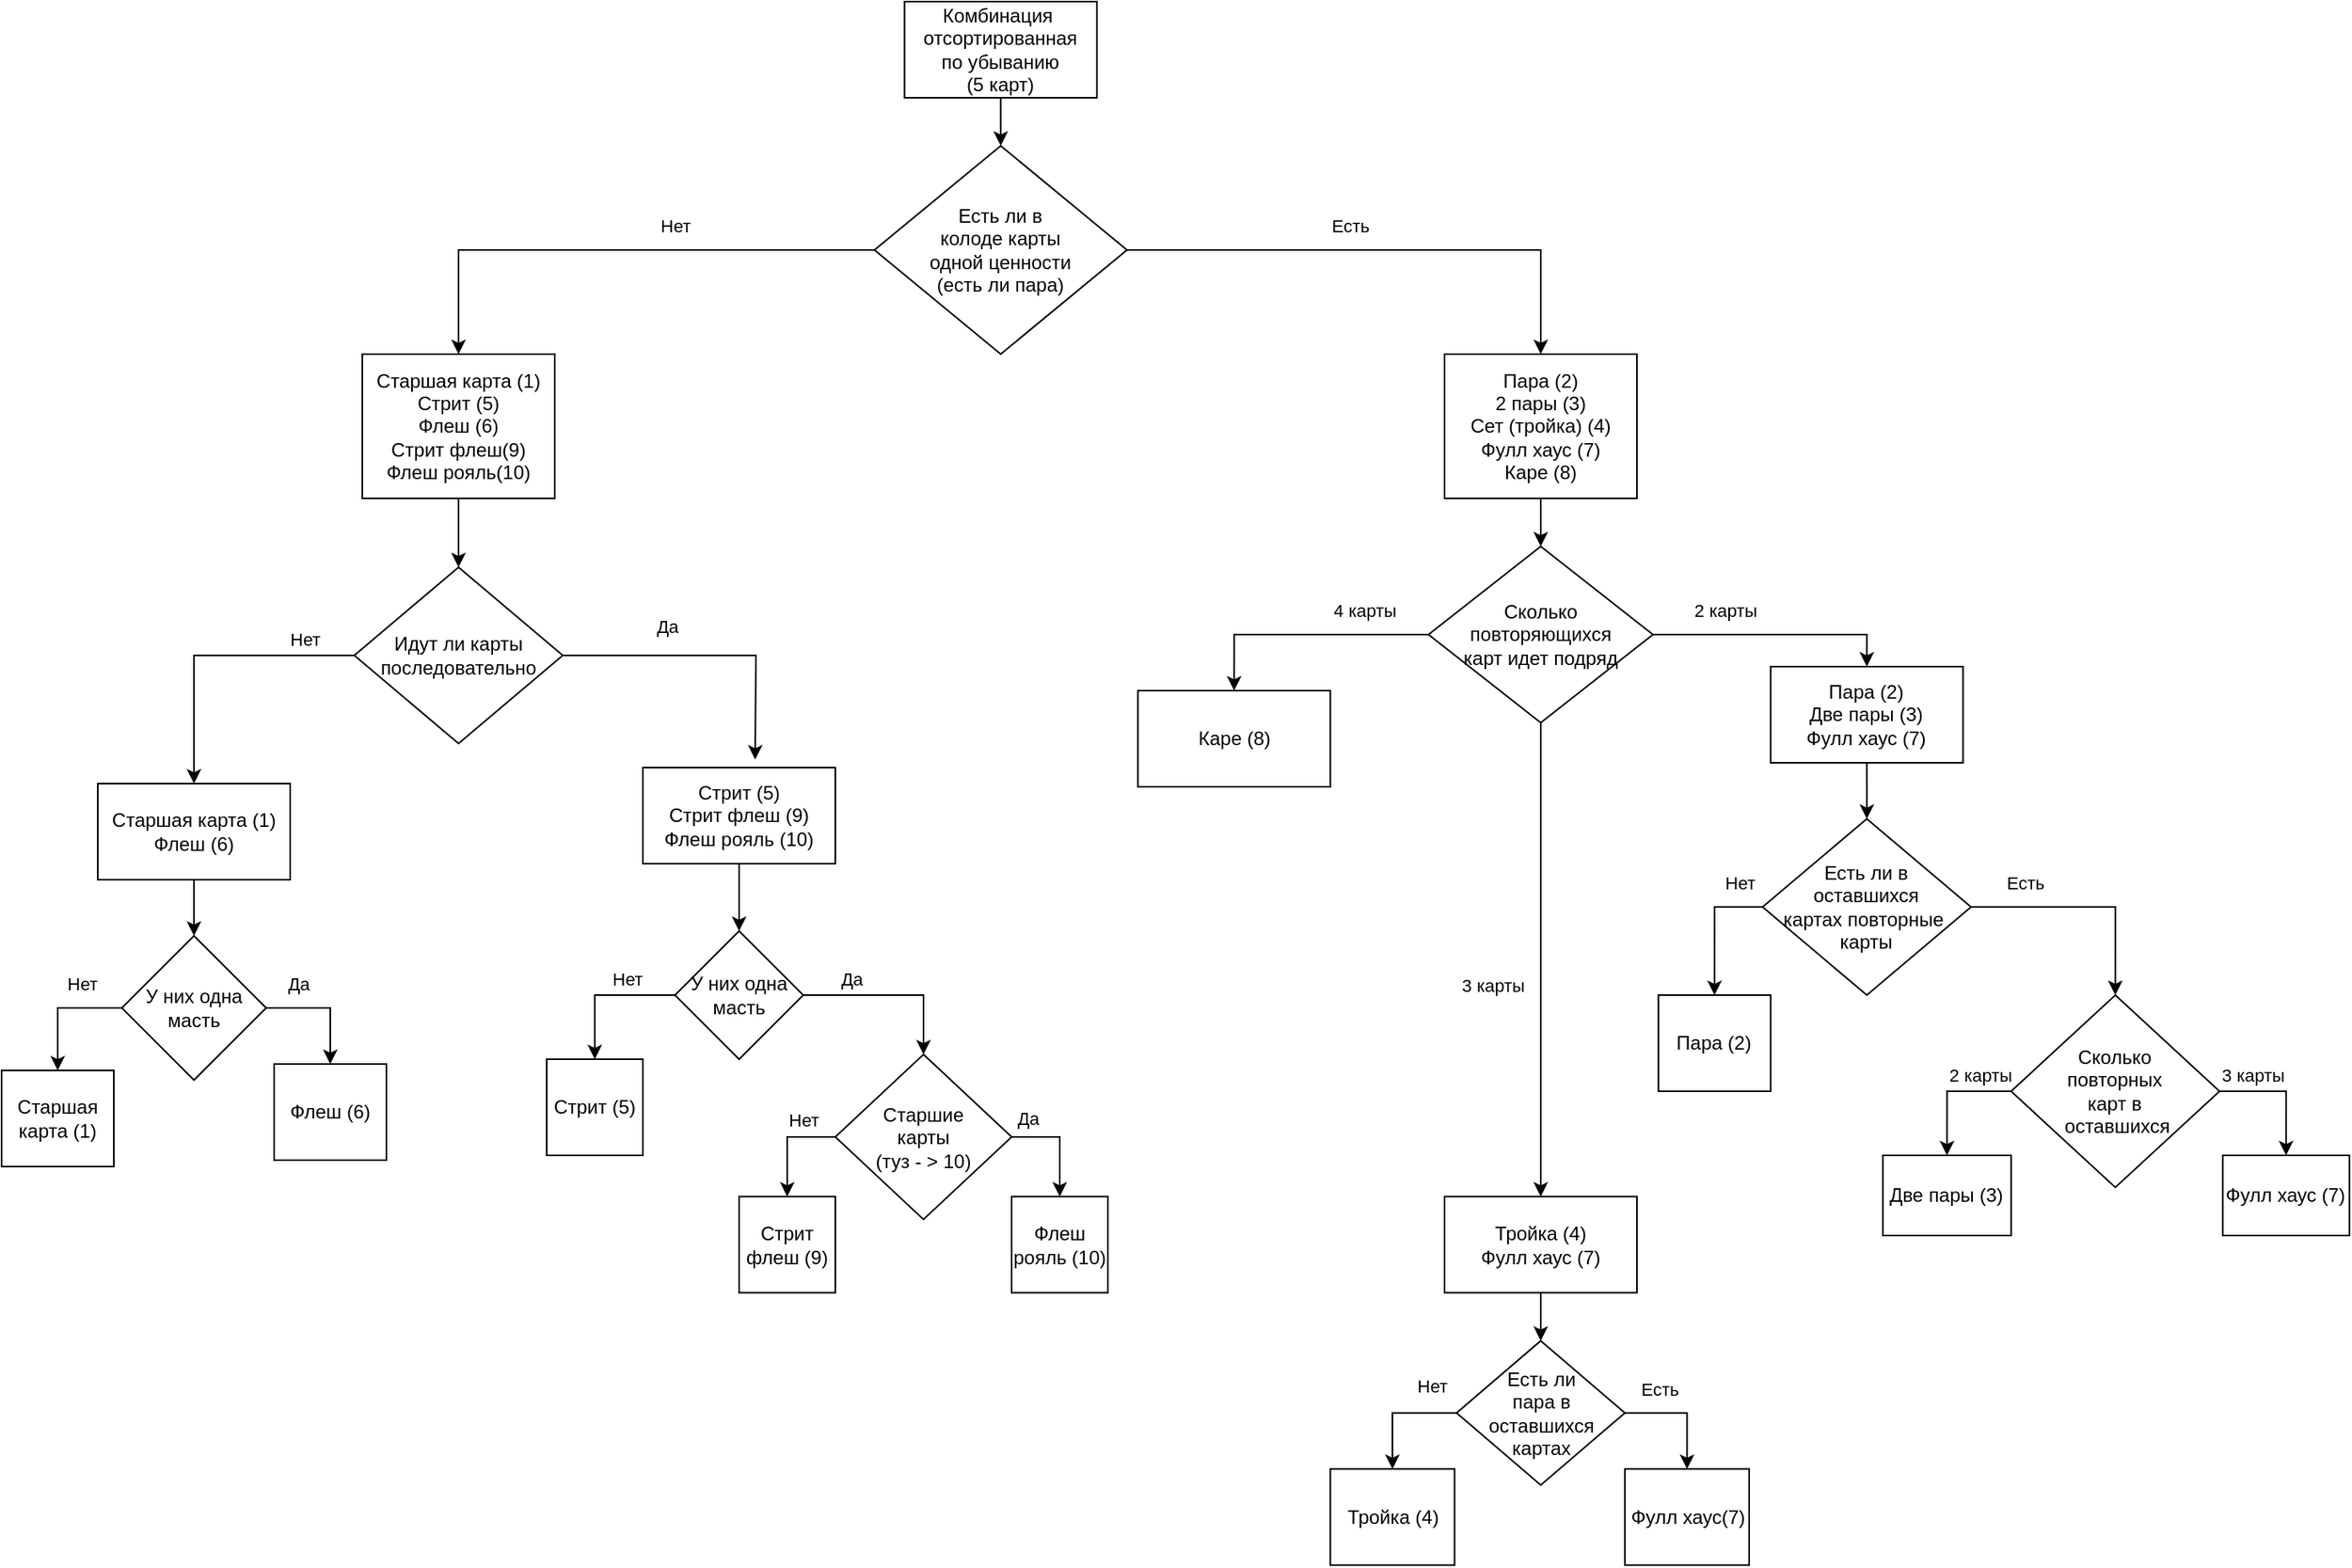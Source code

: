 <mxfile version="14.8.5" type="device"><diagram id="HZwq8pJa4uggBZ0EoGLZ" name="Page-1"><mxGraphModel dx="1692" dy="456" grid="1" gridSize="10" guides="1" tooltips="1" connect="1" arrows="1" fold="1" page="1" pageScale="1" pageWidth="827" pageHeight="1169" math="0" shadow="0"><root><mxCell id="0"/><mxCell id="1" parent="0"/><mxCell id="c32_HRSNedlrFWzu5OSc-4" style="edgeStyle=orthogonalEdgeStyle;rounded=0;orthogonalLoop=1;jettySize=auto;html=1;exitX=0.5;exitY=1;exitDx=0;exitDy=0;entryX=0.5;entryY=0;entryDx=0;entryDy=0;" parent="1" source="c32_HRSNedlrFWzu5OSc-2" target="c32_HRSNedlrFWzu5OSc-3" edge="1"><mxGeometry relative="1" as="geometry"/></mxCell><mxCell id="c32_HRSNedlrFWzu5OSc-2" value="Комбинация&amp;nbsp;&lt;br&gt;отсортированная&lt;br&gt;по убыванию&lt;br&gt;(5 карт)" style="rounded=0;whiteSpace=wrap;html=1;" parent="1" vertex="1"><mxGeometry x="193.18" y="100" width="120" height="60" as="geometry"/></mxCell><mxCell id="c32_HRSNedlrFWzu5OSc-7" style="edgeStyle=orthogonalEdgeStyle;rounded=0;orthogonalLoop=1;jettySize=auto;html=1;exitX=0;exitY=0.5;exitDx=0;exitDy=0;entryX=0.5;entryY=0;entryDx=0;entryDy=0;" parent="1" source="c32_HRSNedlrFWzu5OSc-3" target="c32_HRSNedlrFWzu5OSc-6" edge="1"><mxGeometry relative="1" as="geometry"><mxPoint x="191.25" y="278" as="sourcePoint"/></mxGeometry></mxCell><mxCell id="c32_HRSNedlrFWzu5OSc-11" value="Нет" style="edgeLabel;html=1;align=center;verticalAlign=middle;resizable=0;points=[];" parent="c32_HRSNedlrFWzu5OSc-7" vertex="1" connectable="0"><mxGeometry x="-0.067" y="3" relative="1" as="geometry"><mxPoint x="27" y="-18" as="offset"/></mxGeometry></mxCell><mxCell id="c32_HRSNedlrFWzu5OSc-8" style="edgeStyle=orthogonalEdgeStyle;rounded=0;orthogonalLoop=1;jettySize=auto;html=1;entryX=0.5;entryY=0;entryDx=0;entryDy=0;" parent="1" source="c32_HRSNedlrFWzu5OSc-3" target="c32_HRSNedlrFWzu5OSc-5" edge="1"><mxGeometry relative="1" as="geometry"/></mxCell><mxCell id="c32_HRSNedlrFWzu5OSc-10" value="Есть" style="edgeLabel;html=1;align=center;verticalAlign=middle;resizable=0;points=[];" parent="c32_HRSNedlrFWzu5OSc-8" vertex="1" connectable="0"><mxGeometry x="-0.02" y="-2" relative="1" as="geometry"><mxPoint x="-20" y="-17" as="offset"/></mxGeometry></mxCell><mxCell id="c32_HRSNedlrFWzu5OSc-3" value="Есть ли в &lt;br&gt;колоде&amp;nbsp;карты &lt;br&gt;одной ценности&lt;br&gt;(есть ли пара)" style="rhombus;whiteSpace=wrap;html=1;" parent="1" vertex="1"><mxGeometry x="174.43" y="190" width="157.5" height="130" as="geometry"/></mxCell><mxCell id="c32_HRSNedlrFWzu5OSc-25" style="edgeStyle=orthogonalEdgeStyle;rounded=0;orthogonalLoop=1;jettySize=auto;html=1;exitX=0.5;exitY=1;exitDx=0;exitDy=0;" parent="1" source="c32_HRSNedlrFWzu5OSc-5" target="c32_HRSNedlrFWzu5OSc-14" edge="1"><mxGeometry relative="1" as="geometry"/></mxCell><mxCell id="c32_HRSNedlrFWzu5OSc-5" value="Пара (2)&lt;br&gt;2 пары (3)&lt;br&gt;Сет (тройка) (4)&lt;br&gt;Фулл хаус (7)&lt;br&gt;Каре (8)" style="rounded=0;whiteSpace=wrap;html=1;" parent="1" vertex="1"><mxGeometry x="530" y="320" width="120" height="90" as="geometry"/></mxCell><mxCell id="c32_HRSNedlrFWzu5OSc-58" style="edgeStyle=orthogonalEdgeStyle;rounded=0;orthogonalLoop=1;jettySize=auto;html=1;exitX=0.5;exitY=1;exitDx=0;exitDy=0;entryX=0.5;entryY=0;entryDx=0;entryDy=0;" parent="1" source="c32_HRSNedlrFWzu5OSc-6" target="c32_HRSNedlrFWzu5OSc-53" edge="1"><mxGeometry relative="1" as="geometry"/></mxCell><mxCell id="c32_HRSNedlrFWzu5OSc-6" value="Старшая карта (1)&lt;br&gt;Стрит (5)&lt;br&gt;Флеш (6)&lt;br&gt;Стрит флеш(9)&lt;br&gt;Флеш рояль(10)" style="rounded=0;whiteSpace=wrap;html=1;" parent="1" vertex="1"><mxGeometry x="-145" y="320" width="120" height="90" as="geometry"/></mxCell><mxCell id="c32_HRSNedlrFWzu5OSc-19" style="edgeStyle=orthogonalEdgeStyle;rounded=0;orthogonalLoop=1;jettySize=auto;html=1;exitX=1;exitY=0.5;exitDx=0;exitDy=0;entryX=0.5;entryY=0;entryDx=0;entryDy=0;" parent="1" source="c32_HRSNedlrFWzu5OSc-14" target="c32_HRSNedlrFWzu5OSc-16" edge="1"><mxGeometry relative="1" as="geometry"/></mxCell><mxCell id="c32_HRSNedlrFWzu5OSc-20" value="2 карты" style="edgeLabel;html=1;align=center;verticalAlign=middle;resizable=0;points=[];" parent="c32_HRSNedlrFWzu5OSc-19" vertex="1" connectable="0"><mxGeometry x="-0.139" relative="1" as="geometry"><mxPoint x="-21" y="-15" as="offset"/></mxGeometry></mxCell><mxCell id="c32_HRSNedlrFWzu5OSc-21" style="edgeStyle=orthogonalEdgeStyle;rounded=0;orthogonalLoop=1;jettySize=auto;html=1;exitX=0.5;exitY=1;exitDx=0;exitDy=0;entryX=0.5;entryY=0;entryDx=0;entryDy=0;" parent="1" source="c32_HRSNedlrFWzu5OSc-14" target="c32_HRSNedlrFWzu5OSc-17" edge="1"><mxGeometry relative="1" as="geometry"/></mxCell><mxCell id="c32_HRSNedlrFWzu5OSc-22" value="3 карты" style="edgeLabel;html=1;align=center;verticalAlign=middle;resizable=0;points=[];" parent="c32_HRSNedlrFWzu5OSc-21" vertex="1" connectable="0"><mxGeometry x="0.183" relative="1" as="geometry"><mxPoint x="-30" y="-11" as="offset"/></mxGeometry></mxCell><mxCell id="c32_HRSNedlrFWzu5OSc-23" style="edgeStyle=orthogonalEdgeStyle;rounded=0;orthogonalLoop=1;jettySize=auto;html=1;exitX=0;exitY=0.5;exitDx=0;exitDy=0;entryX=0.5;entryY=0;entryDx=0;entryDy=0;" parent="1" source="c32_HRSNedlrFWzu5OSc-14" target="c32_HRSNedlrFWzu5OSc-18" edge="1"><mxGeometry relative="1" as="geometry"/></mxCell><mxCell id="c32_HRSNedlrFWzu5OSc-24" value="4 карты" style="edgeLabel;html=1;align=center;verticalAlign=middle;resizable=0;points=[];" parent="c32_HRSNedlrFWzu5OSc-23" vertex="1" connectable="0"><mxGeometry x="-0.574" y="5" relative="1" as="geometry"><mxPoint x="-7" y="-20" as="offset"/></mxGeometry></mxCell><mxCell id="c32_HRSNedlrFWzu5OSc-14" value="Сколько &lt;br&gt;повторяющихся &lt;br&gt;карт идет подряд" style="rhombus;whiteSpace=wrap;html=1;" parent="1" vertex="1"><mxGeometry x="520" y="440" width="140" height="110" as="geometry"/></mxCell><mxCell id="c32_HRSNedlrFWzu5OSc-36" style="edgeStyle=orthogonalEdgeStyle;rounded=0;orthogonalLoop=1;jettySize=auto;html=1;exitX=0.5;exitY=1;exitDx=0;exitDy=0;" parent="1" source="c32_HRSNedlrFWzu5OSc-16" target="c32_HRSNedlrFWzu5OSc-35" edge="1"><mxGeometry relative="1" as="geometry"/></mxCell><mxCell id="c32_HRSNedlrFWzu5OSc-16" value="Пара (2)&lt;br&gt;Две пары (3)&lt;br&gt;Фулл хаус (7)" style="rounded=0;whiteSpace=wrap;html=1;" parent="1" vertex="1"><mxGeometry x="733.38" y="515" width="120" height="60" as="geometry"/></mxCell><mxCell id="c32_HRSNedlrFWzu5OSc-30" style="edgeStyle=orthogonalEdgeStyle;rounded=0;orthogonalLoop=1;jettySize=auto;html=1;exitX=0.5;exitY=1;exitDx=0;exitDy=0;" parent="1" source="c32_HRSNedlrFWzu5OSc-17" target="c32_HRSNedlrFWzu5OSc-27" edge="1"><mxGeometry relative="1" as="geometry"/></mxCell><mxCell id="c32_HRSNedlrFWzu5OSc-17" value="Тройка (4)&lt;br&gt;Фулл хаус (7)" style="rounded=0;whiteSpace=wrap;html=1;" parent="1" vertex="1"><mxGeometry x="530" y="845.71" width="120" height="60" as="geometry"/></mxCell><mxCell id="c32_HRSNedlrFWzu5OSc-18" value="Каре (8)" style="rounded=0;whiteSpace=wrap;html=1;" parent="1" vertex="1"><mxGeometry x="338.75" y="530" width="120" height="60" as="geometry"/></mxCell><mxCell id="c32_HRSNedlrFWzu5OSc-31" style="edgeStyle=orthogonalEdgeStyle;rounded=0;orthogonalLoop=1;jettySize=auto;html=1;exitX=1;exitY=0.5;exitDx=0;exitDy=0;" parent="1" source="c32_HRSNedlrFWzu5OSc-27" target="c32_HRSNedlrFWzu5OSc-29" edge="1"><mxGeometry relative="1" as="geometry"/></mxCell><mxCell id="c32_HRSNedlrFWzu5OSc-33" value="Есть" style="edgeLabel;html=1;align=center;verticalAlign=middle;resizable=0;points=[];" parent="c32_HRSNedlrFWzu5OSc-31" vertex="1" connectable="0"><mxGeometry x="-0.255" y="2" relative="1" as="geometry"><mxPoint x="-6" y="-13" as="offset"/></mxGeometry></mxCell><mxCell id="c32_HRSNedlrFWzu5OSc-32" style="edgeStyle=orthogonalEdgeStyle;rounded=0;orthogonalLoop=1;jettySize=auto;html=1;exitX=0;exitY=0.5;exitDx=0;exitDy=0;entryX=0.5;entryY=0;entryDx=0;entryDy=0;" parent="1" source="c32_HRSNedlrFWzu5OSc-27" target="c32_HRSNedlrFWzu5OSc-28" edge="1"><mxGeometry relative="1" as="geometry"/></mxCell><mxCell id="c32_HRSNedlrFWzu5OSc-34" value="Нет" style="edgeLabel;html=1;align=center;verticalAlign=middle;resizable=0;points=[];" parent="c32_HRSNedlrFWzu5OSc-32" vertex="1" connectable="0"><mxGeometry x="0.064" y="2" relative="1" as="geometry"><mxPoint x="22" y="-17" as="offset"/></mxGeometry></mxCell><mxCell id="c32_HRSNedlrFWzu5OSc-27" value="Есть ли &lt;br&gt;пара в &lt;br&gt;оставшихся &lt;br&gt;картах" style="rhombus;whiteSpace=wrap;html=1;" parent="1" vertex="1"><mxGeometry x="537.5" y="935.71" width="105" height="90" as="geometry"/></mxCell><mxCell id="c32_HRSNedlrFWzu5OSc-28" value="Тройка (4)" style="rounded=0;whiteSpace=wrap;html=1;" parent="1" vertex="1"><mxGeometry x="458.75" y="1015.71" width="77.5" height="60" as="geometry"/></mxCell><mxCell id="c32_HRSNedlrFWzu5OSc-29" value="Фулл хаус(7)" style="rounded=0;whiteSpace=wrap;html=1;" parent="1" vertex="1"><mxGeometry x="642.5" y="1015.71" width="77.5" height="60" as="geometry"/></mxCell><mxCell id="c32_HRSNedlrFWzu5OSc-38" style="edgeStyle=orthogonalEdgeStyle;rounded=0;orthogonalLoop=1;jettySize=auto;html=1;exitX=0;exitY=0.5;exitDx=0;exitDy=0;entryX=0.5;entryY=0;entryDx=0;entryDy=0;" parent="1" source="c32_HRSNedlrFWzu5OSc-35" target="c32_HRSNedlrFWzu5OSc-37" edge="1"><mxGeometry relative="1" as="geometry"/></mxCell><mxCell id="c32_HRSNedlrFWzu5OSc-40" value="Нет" style="edgeLabel;html=1;align=center;verticalAlign=middle;resizable=0;points=[];" parent="c32_HRSNedlrFWzu5OSc-38" vertex="1" connectable="0"><mxGeometry x="-0.129" y="5" relative="1" as="geometry"><mxPoint x="10" y="-22" as="offset"/></mxGeometry></mxCell><mxCell id="c32_HRSNedlrFWzu5OSc-41" style="edgeStyle=orthogonalEdgeStyle;rounded=0;orthogonalLoop=1;jettySize=auto;html=1;exitX=1;exitY=0.5;exitDx=0;exitDy=0;entryX=0.5;entryY=0;entryDx=0;entryDy=0;" parent="1" source="c32_HRSNedlrFWzu5OSc-35" target="c32_HRSNedlrFWzu5OSc-39" edge="1"><mxGeometry relative="1" as="geometry"/></mxCell><mxCell id="c32_HRSNedlrFWzu5OSc-42" value="Есть" style="edgeLabel;html=1;align=center;verticalAlign=middle;resizable=0;points=[];" parent="c32_HRSNedlrFWzu5OSc-41" vertex="1" connectable="0"><mxGeometry x="-0.284" y="1" relative="1" as="geometry"><mxPoint x="-19" y="-14" as="offset"/></mxGeometry></mxCell><mxCell id="c32_HRSNedlrFWzu5OSc-35" value="Есть ли в &lt;br&gt;оставшихся&lt;br&gt;картах повторные&amp;nbsp;&lt;br&gt;карты" style="rhombus;whiteSpace=wrap;html=1;" parent="1" vertex="1"><mxGeometry x="728.38" y="610" width="130" height="110" as="geometry"/></mxCell><mxCell id="c32_HRSNedlrFWzu5OSc-37" value="Пара (2)" style="rounded=0;whiteSpace=wrap;html=1;" parent="1" vertex="1"><mxGeometry x="663.38" y="720" width="70" height="60" as="geometry"/></mxCell><mxCell id="c32_HRSNedlrFWzu5OSc-45" style="edgeStyle=orthogonalEdgeStyle;rounded=0;orthogonalLoop=1;jettySize=auto;html=1;exitX=1;exitY=0.5;exitDx=0;exitDy=0;entryX=0.5;entryY=0;entryDx=0;entryDy=0;" parent="1" source="c32_HRSNedlrFWzu5OSc-39" target="c32_HRSNedlrFWzu5OSc-43" edge="1"><mxGeometry relative="1" as="geometry"/></mxCell><mxCell id="c32_HRSNedlrFWzu5OSc-48" value="3 карты" style="edgeLabel;html=1;align=center;verticalAlign=middle;resizable=0;points=[];" parent="c32_HRSNedlrFWzu5OSc-45" vertex="1" connectable="0"><mxGeometry x="-0.056" y="-2" relative="1" as="geometry"><mxPoint x="-18" y="-12" as="offset"/></mxGeometry></mxCell><mxCell id="c32_HRSNedlrFWzu5OSc-51" style="edgeStyle=orthogonalEdgeStyle;rounded=0;orthogonalLoop=1;jettySize=auto;html=1;exitX=0;exitY=0.5;exitDx=0;exitDy=0;entryX=0.5;entryY=0;entryDx=0;entryDy=0;" parent="1" source="c32_HRSNedlrFWzu5OSc-39" target="c32_HRSNedlrFWzu5OSc-44" edge="1"><mxGeometry relative="1" as="geometry"/></mxCell><mxCell id="c32_HRSNedlrFWzu5OSc-52" value="2 карты" style="edgeLabel;html=1;align=center;verticalAlign=middle;resizable=0;points=[];" parent="c32_HRSNedlrFWzu5OSc-51" vertex="1" connectable="0"><mxGeometry x="0.075" relative="1" as="geometry"><mxPoint x="20" y="-13" as="offset"/></mxGeometry></mxCell><mxCell id="c32_HRSNedlrFWzu5OSc-39" value="Сколько&lt;br&gt;повторных&lt;br&gt;карт в&lt;br&gt;&amp;nbsp;оставшихся" style="rhombus;whiteSpace=wrap;html=1;" parent="1" vertex="1"><mxGeometry x="883.38" y="720" width="130" height="120" as="geometry"/></mxCell><mxCell id="c32_HRSNedlrFWzu5OSc-43" value="Фулл хаус (7)" style="rounded=0;whiteSpace=wrap;html=1;" parent="1" vertex="1"><mxGeometry x="1015.38" y="820" width="79" height="50" as="geometry"/></mxCell><mxCell id="c32_HRSNedlrFWzu5OSc-44" value="Две пары (3)" style="rounded=0;whiteSpace=wrap;html=1;" parent="1" vertex="1"><mxGeometry x="803.38" y="820" width="80" height="50" as="geometry"/></mxCell><mxCell id="c32_HRSNedlrFWzu5OSc-56" style="edgeStyle=orthogonalEdgeStyle;rounded=0;orthogonalLoop=1;jettySize=auto;html=1;exitX=0;exitY=0.5;exitDx=0;exitDy=0;" parent="1" source="c32_HRSNedlrFWzu5OSc-53" target="c32_HRSNedlrFWzu5OSc-55" edge="1"><mxGeometry relative="1" as="geometry"/></mxCell><mxCell id="c32_HRSNedlrFWzu5OSc-60" value="Нет" style="edgeLabel;html=1;align=center;verticalAlign=middle;resizable=0;points=[];" parent="c32_HRSNedlrFWzu5OSc-56" vertex="1" connectable="0"><mxGeometry x="-0.76" y="-1" relative="1" as="geometry"><mxPoint x="-10" y="-9" as="offset"/></mxGeometry></mxCell><mxCell id="c32_HRSNedlrFWzu5OSc-57" style="edgeStyle=orthogonalEdgeStyle;rounded=0;orthogonalLoop=1;jettySize=auto;html=1;exitX=1;exitY=0.5;exitDx=0;exitDy=0;" parent="1" source="c32_HRSNedlrFWzu5OSc-53" edge="1"><mxGeometry relative="1" as="geometry"><mxPoint x="100" y="573" as="targetPoint"/></mxGeometry></mxCell><mxCell id="c32_HRSNedlrFWzu5OSc-59" value="Да" style="edgeLabel;html=1;align=center;verticalAlign=middle;resizable=0;points=[];" parent="c32_HRSNedlrFWzu5OSc-57" vertex="1" connectable="0"><mxGeometry x="0.033" y="1" relative="1" as="geometry"><mxPoint x="-31" y="-17" as="offset"/></mxGeometry></mxCell><mxCell id="c32_HRSNedlrFWzu5OSc-53" value="Идут ли карты последовательно" style="rhombus;whiteSpace=wrap;html=1;" parent="1" vertex="1"><mxGeometry x="-150" y="453" width="130" height="110" as="geometry"/></mxCell><mxCell id="c32_HRSNedlrFWzu5OSc-73" style="edgeStyle=orthogonalEdgeStyle;rounded=0;orthogonalLoop=1;jettySize=auto;html=1;exitX=0.5;exitY=1;exitDx=0;exitDy=0;" parent="1" source="c32_HRSNedlrFWzu5OSc-54" target="c32_HRSNedlrFWzu5OSc-71" edge="1"><mxGeometry relative="1" as="geometry"/></mxCell><mxCell id="c32_HRSNedlrFWzu5OSc-54" value="Стрит (5)&lt;br&gt;Стрит флеш (9)&lt;br&gt;Флеш рояль (10)" style="rounded=0;whiteSpace=wrap;html=1;" parent="1" vertex="1"><mxGeometry x="30" y="578" width="120" height="60" as="geometry"/></mxCell><mxCell id="c32_HRSNedlrFWzu5OSc-62" style="edgeStyle=orthogonalEdgeStyle;rounded=0;orthogonalLoop=1;jettySize=auto;html=1;exitX=0.5;exitY=1;exitDx=0;exitDy=0;entryX=0.5;entryY=0;entryDx=0;entryDy=0;" parent="1" source="c32_HRSNedlrFWzu5OSc-55" target="c32_HRSNedlrFWzu5OSc-61" edge="1"><mxGeometry relative="1" as="geometry"/></mxCell><mxCell id="c32_HRSNedlrFWzu5OSc-55" value="Старшая карта (1)&lt;br&gt;Флеш (6)" style="rounded=0;whiteSpace=wrap;html=1;" parent="1" vertex="1"><mxGeometry x="-310" y="588" width="120" height="60" as="geometry"/></mxCell><mxCell id="c32_HRSNedlrFWzu5OSc-65" style="edgeStyle=orthogonalEdgeStyle;rounded=0;orthogonalLoop=1;jettySize=auto;html=1;entryX=0.5;entryY=0;entryDx=0;entryDy=0;" parent="1" source="c32_HRSNedlrFWzu5OSc-61" target="c32_HRSNedlrFWzu5OSc-64" edge="1"><mxGeometry relative="1" as="geometry"/></mxCell><mxCell id="c32_HRSNedlrFWzu5OSc-70" value="Нет" style="edgeLabel;html=1;align=center;verticalAlign=middle;resizable=0;points=[];" parent="c32_HRSNedlrFWzu5OSc-65" vertex="1" connectable="0"><mxGeometry x="0.089" y="1" relative="1" as="geometry"><mxPoint x="14" y="-18" as="offset"/></mxGeometry></mxCell><mxCell id="c32_HRSNedlrFWzu5OSc-67" style="edgeStyle=orthogonalEdgeStyle;rounded=0;orthogonalLoop=1;jettySize=auto;html=1;exitX=1;exitY=0.5;exitDx=0;exitDy=0;entryX=0.5;entryY=0;entryDx=0;entryDy=0;" parent="1" source="c32_HRSNedlrFWzu5OSc-61" target="c32_HRSNedlrFWzu5OSc-66" edge="1"><mxGeometry relative="1" as="geometry"/></mxCell><mxCell id="c32_HRSNedlrFWzu5OSc-68" value="Да" style="edgeLabel;html=1;align=center;verticalAlign=middle;resizable=0;points=[];" parent="c32_HRSNedlrFWzu5OSc-67" vertex="1" connectable="0"><mxGeometry x="-0.012" relative="1" as="geometry"><mxPoint x="-17" y="-15" as="offset"/></mxGeometry></mxCell><mxCell id="c32_HRSNedlrFWzu5OSc-61" value="У них одна&lt;br&gt;масть" style="rhombus;whiteSpace=wrap;html=1;" parent="1" vertex="1"><mxGeometry x="-295" y="683" width="90" height="90" as="geometry"/></mxCell><mxCell id="c32_HRSNedlrFWzu5OSc-64" value="Старшая&lt;br&gt;карта (1)" style="rounded=0;whiteSpace=wrap;html=1;" parent="1" vertex="1"><mxGeometry x="-370" y="767" width="70" height="60" as="geometry"/></mxCell><mxCell id="c32_HRSNedlrFWzu5OSc-66" value="Флеш (6)" style="rounded=0;whiteSpace=wrap;html=1;" parent="1" vertex="1"><mxGeometry x="-200" y="763" width="70" height="60" as="geometry"/></mxCell><mxCell id="c32_HRSNedlrFWzu5OSc-74" style="edgeStyle=orthogonalEdgeStyle;rounded=0;orthogonalLoop=1;jettySize=auto;html=1;exitX=0;exitY=0.5;exitDx=0;exitDy=0;entryX=0.5;entryY=0;entryDx=0;entryDy=0;" parent="1" source="c32_HRSNedlrFWzu5OSc-71" target="c32_HRSNedlrFWzu5OSc-72" edge="1"><mxGeometry relative="1" as="geometry"/></mxCell><mxCell id="c32_HRSNedlrFWzu5OSc-81" value="Нет" style="edgeLabel;html=1;align=center;verticalAlign=middle;resizable=0;points=[];" parent="c32_HRSNedlrFWzu5OSc-74" vertex="1" connectable="0"><mxGeometry x="-0.089" y="2" relative="1" as="geometry"><mxPoint x="11" y="-12" as="offset"/></mxGeometry></mxCell><mxCell id="c32_HRSNedlrFWzu5OSc-76" style="edgeStyle=orthogonalEdgeStyle;rounded=0;orthogonalLoop=1;jettySize=auto;html=1;exitX=1;exitY=0.5;exitDx=0;exitDy=0;entryX=0.5;entryY=0;entryDx=0;entryDy=0;" parent="1" source="c32_HRSNedlrFWzu5OSc-71" target="c32_HRSNedlrFWzu5OSc-75" edge="1"><mxGeometry relative="1" as="geometry"/></mxCell><mxCell id="c32_HRSNedlrFWzu5OSc-82" value="Да" style="edgeLabel;html=1;align=center;verticalAlign=middle;resizable=0;points=[];" parent="c32_HRSNedlrFWzu5OSc-76" vertex="1" connectable="0"><mxGeometry x="-0.107" relative="1" as="geometry"><mxPoint x="-20" y="-10" as="offset"/></mxGeometry></mxCell><mxCell id="c32_HRSNedlrFWzu5OSc-71" value="У них одна&lt;br&gt;масть" style="rhombus;whiteSpace=wrap;html=1;" parent="1" vertex="1"><mxGeometry x="50" y="680" width="80" height="80" as="geometry"/></mxCell><mxCell id="c32_HRSNedlrFWzu5OSc-72" value="Стрит (5)" style="rounded=0;whiteSpace=wrap;html=1;" parent="1" vertex="1"><mxGeometry x="-30" y="760" width="60" height="60" as="geometry"/></mxCell><mxCell id="c32_HRSNedlrFWzu5OSc-79" style="edgeStyle=orthogonalEdgeStyle;rounded=0;orthogonalLoop=1;jettySize=auto;html=1;exitX=0;exitY=0.5;exitDx=0;exitDy=0;entryX=0.5;entryY=0;entryDx=0;entryDy=0;" parent="1" source="c32_HRSNedlrFWzu5OSc-75" target="c32_HRSNedlrFWzu5OSc-77" edge="1"><mxGeometry relative="1" as="geometry"/></mxCell><mxCell id="c32_HRSNedlrFWzu5OSc-84" value="Нет" style="edgeLabel;html=1;align=center;verticalAlign=middle;resizable=0;points=[];" parent="c32_HRSNedlrFWzu5OSc-79" vertex="1" connectable="0"><mxGeometry x="-0.167" y="1" relative="1" as="geometry"><mxPoint x="8" y="-12" as="offset"/></mxGeometry></mxCell><mxCell id="c32_HRSNedlrFWzu5OSc-80" style="edgeStyle=orthogonalEdgeStyle;rounded=0;orthogonalLoop=1;jettySize=auto;html=1;exitX=1;exitY=0.5;exitDx=0;exitDy=0;entryX=0.5;entryY=0;entryDx=0;entryDy=0;" parent="1" source="c32_HRSNedlrFWzu5OSc-75" target="c32_HRSNedlrFWzu5OSc-78" edge="1"><mxGeometry relative="1" as="geometry"/></mxCell><mxCell id="c32_HRSNedlrFWzu5OSc-83" value="Да" style="edgeLabel;html=1;align=center;verticalAlign=middle;resizable=0;points=[];" parent="c32_HRSNedlrFWzu5OSc-80" vertex="1" connectable="0"><mxGeometry x="-0.063" y="2" relative="1" as="geometry"><mxPoint x="-22" y="-13" as="offset"/></mxGeometry></mxCell><mxCell id="c32_HRSNedlrFWzu5OSc-75" value="Старшие&lt;br&gt;карты&lt;br&gt;(туз - &amp;gt; 10)" style="rhombus;whiteSpace=wrap;html=1;" parent="1" vertex="1"><mxGeometry x="150" y="757" width="110" height="103" as="geometry"/></mxCell><mxCell id="c32_HRSNedlrFWzu5OSc-77" value="Стрит флеш (9)" style="rounded=0;whiteSpace=wrap;html=1;" parent="1" vertex="1"><mxGeometry x="90" y="845.71" width="60" height="60" as="geometry"/></mxCell><mxCell id="c32_HRSNedlrFWzu5OSc-78" value="Флеш рояль (10)" style="rounded=0;whiteSpace=wrap;html=1;" parent="1" vertex="1"><mxGeometry x="260" y="845.71" width="60" height="60" as="geometry"/></mxCell></root></mxGraphModel></diagram></mxfile>